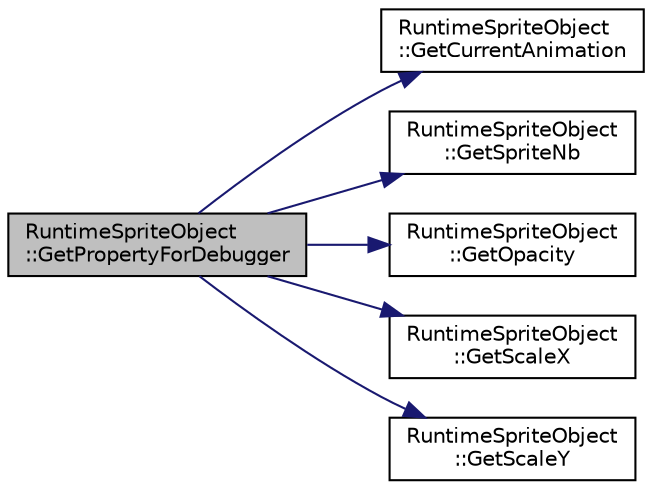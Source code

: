 digraph "RuntimeSpriteObject::GetPropertyForDebugger"
{
  edge [fontname="Helvetica",fontsize="10",labelfontname="Helvetica",labelfontsize="10"];
  node [fontname="Helvetica",fontsize="10",shape=record];
  rankdir="LR";
  Node1 [label="RuntimeSpriteObject\l::GetPropertyForDebugger",height=0.2,width=0.4,color="black", fillcolor="grey75", style="filled", fontcolor="black"];
  Node1 -> Node2 [color="midnightblue",fontsize="10",style="solid",fontname="Helvetica"];
  Node2 [label="RuntimeSpriteObject\l::GetCurrentAnimation",height=0.2,width=0.4,color="black", fillcolor="white", style="filled",URL="$dd/d1a/class_runtime_sprite_object.html#ae0d62cb07c9d0de74ae3fd577b43754a",tooltip="Get the index of the animation being played. "];
  Node1 -> Node3 [color="midnightblue",fontsize="10",style="solid",fontname="Helvetica"];
  Node3 [label="RuntimeSpriteObject\l::GetSpriteNb",height=0.2,width=0.4,color="black", fillcolor="white", style="filled",URL="$dd/d1a/class_runtime_sprite_object.html#ab26732328505a8fb5bb46d9233b1a860",tooltip="Return the index of the frame of the animation being displayed. "];
  Node1 -> Node4 [color="midnightblue",fontsize="10",style="solid",fontname="Helvetica"];
  Node4 [label="RuntimeSpriteObject\l::GetOpacity",height=0.2,width=0.4,color="black", fillcolor="white", style="filled",URL="$dd/d1a/class_runtime_sprite_object.html#ac57f98a187e6914f1cbd5203acce615e"];
  Node1 -> Node5 [color="midnightblue",fontsize="10",style="solid",fontname="Helvetica"];
  Node5 [label="RuntimeSpriteObject\l::GetScaleX",height=0.2,width=0.4,color="black", fillcolor="white", style="filled",URL="$dd/d1a/class_runtime_sprite_object.html#a8ae2847a3beaeb88494b6b4addd19a22",tooltip="Get the scale factor of the object on X axis. "];
  Node1 -> Node6 [color="midnightblue",fontsize="10",style="solid",fontname="Helvetica"];
  Node6 [label="RuntimeSpriteObject\l::GetScaleY",height=0.2,width=0.4,color="black", fillcolor="white", style="filled",URL="$dd/d1a/class_runtime_sprite_object.html#a295dd9a49d2eb3724bc949514ab713f3",tooltip="Get the scale factor of the object on Y axis. "];
}
